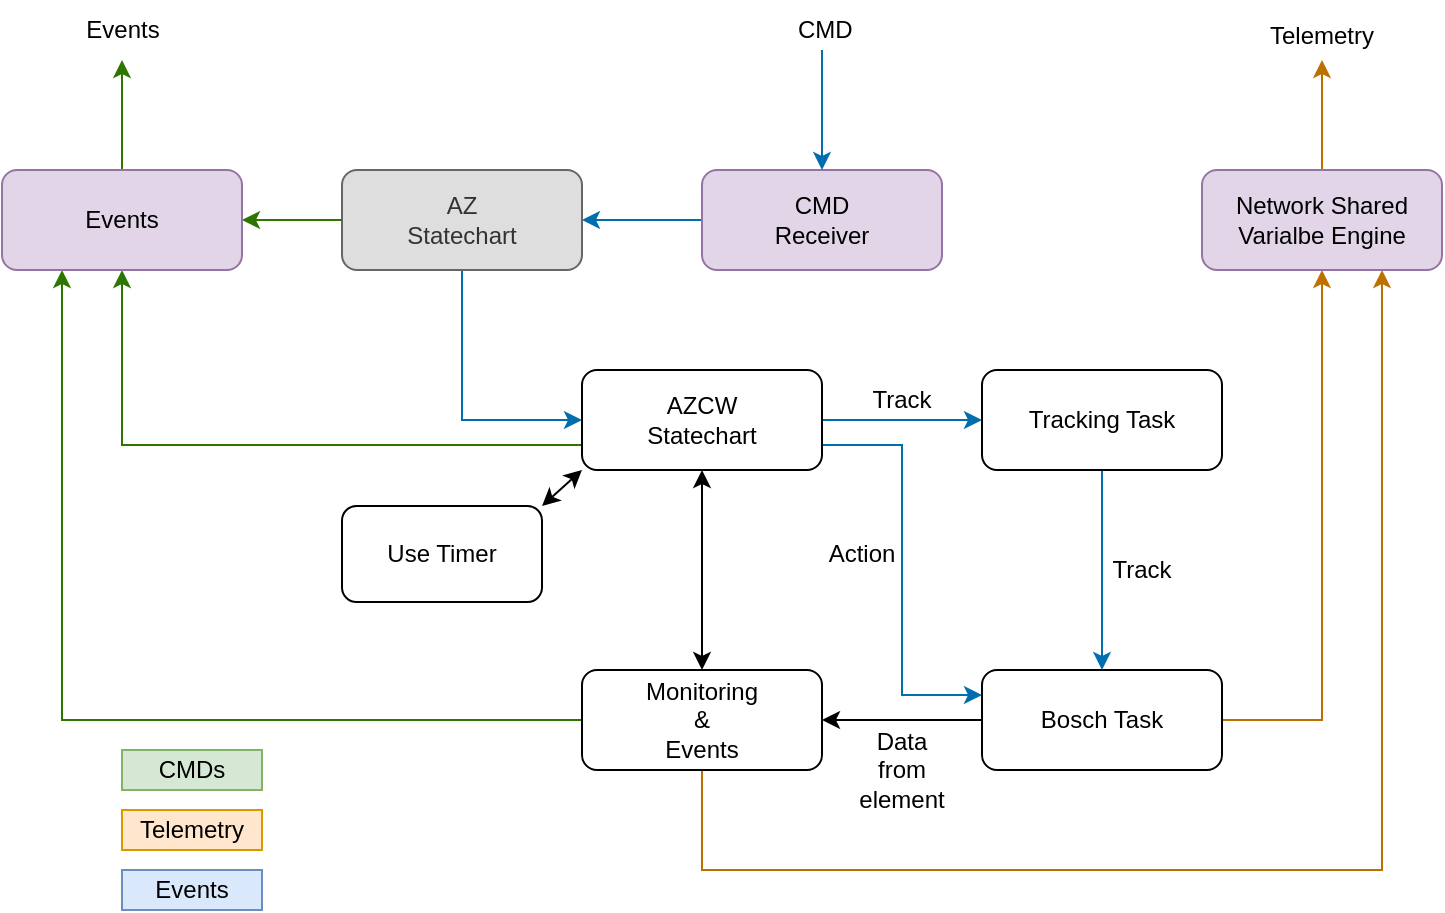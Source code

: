 <mxfile version="14.1.8" type="device"><diagram id="4Fs3FOkNfRm-VuweVcZ0" name="Page-1"><mxGraphModel dx="1086" dy="806" grid="1" gridSize="10" guides="1" tooltips="1" connect="1" arrows="1" fold="1" page="1" pageScale="1" pageWidth="827" pageHeight="1169" math="0" shadow="0"><root><mxCell id="0"/><mxCell id="1" parent="0"/><mxCell id="VQZg7kYcmIEnFVLDVCGB-11" value="" style="edgeStyle=orthogonalEdgeStyle;rounded=0;orthogonalLoop=1;jettySize=auto;html=1;fillColor=#1ba1e2;strokeColor=#006EAF;" parent="1" source="jKNfD1bWHJY7wMEwSr6Y-1" target="VQZg7kYcmIEnFVLDVCGB-10" edge="1"><mxGeometry relative="1" as="geometry"/></mxCell><mxCell id="jKNfD1bWHJY7wMEwSr6Y-1" value="CMD&lt;br&gt;Receiver" style="rounded=1;whiteSpace=wrap;html=1;fillColor=#e1d5e7;strokeColor=#9673a6;" parent="1" vertex="1"><mxGeometry x="440" y="290" width="120" height="50" as="geometry"/></mxCell><mxCell id="VQZg7kYcmIEnFVLDVCGB-12" style="edgeStyle=orthogonalEdgeStyle;rounded=0;orthogonalLoop=1;jettySize=auto;html=1;exitX=0.5;exitY=1;exitDx=0;exitDy=0;entryX=0;entryY=0.5;entryDx=0;entryDy=0;fillColor=#1ba1e2;strokeColor=#006EAF;" parent="1" source="VQZg7kYcmIEnFVLDVCGB-10" target="jKNfD1bWHJY7wMEwSr6Y-2" edge="1"><mxGeometry relative="1" as="geometry"/></mxCell><mxCell id="VQZg7kYcmIEnFVLDVCGB-10" value="AZ&lt;br&gt;Statechart&lt;br&gt;" style="rounded=1;whiteSpace=wrap;html=1;fillColor=#DEDEDE;strokeColor=#666666;fontColor=#333333;" parent="1" vertex="1"><mxGeometry x="260" y="290" width="120" height="50" as="geometry"/></mxCell><mxCell id="jKNfD1bWHJY7wMEwSr6Y-19" value="" style="edgeStyle=orthogonalEdgeStyle;rounded=0;html=1;startArrow=none;startFill=0;jettySize=auto;orthogonalLoop=1;entryX=0;entryY=0.25;entryDx=0;entryDy=0;exitX=1;exitY=0.75;exitDx=0;exitDy=0;fillColor=#1ba1e2;strokeColor=#006EAF;" parent="1" source="jKNfD1bWHJY7wMEwSr6Y-2" target="jKNfD1bWHJY7wMEwSr6Y-18" edge="1"><mxGeometry relative="1" as="geometry"><mxPoint x="570" y="415" as="targetPoint"/></mxGeometry></mxCell><mxCell id="VQZg7kYcmIEnFVLDVCGB-7" style="edgeStyle=orthogonalEdgeStyle;rounded=0;orthogonalLoop=1;jettySize=auto;html=1;exitX=1;exitY=0.5;exitDx=0;exitDy=0;entryX=0;entryY=0.5;entryDx=0;entryDy=0;fillColor=#1ba1e2;strokeColor=#006EAF;" parent="1" source="jKNfD1bWHJY7wMEwSr6Y-2" target="VQZg7kYcmIEnFVLDVCGB-3" edge="1"><mxGeometry relative="1" as="geometry"/></mxCell><mxCell id="AHClsOjPd0sLSP1cxSuJ-6" style="edgeStyle=orthogonalEdgeStyle;rounded=0;orthogonalLoop=1;jettySize=auto;html=1;exitX=0;exitY=0.75;exitDx=0;exitDy=0;fillColor=#60a917;strokeColor=#2D7600;" parent="1" source="jKNfD1bWHJY7wMEwSr6Y-2" target="AHClsOjPd0sLSP1cxSuJ-4" edge="1"><mxGeometry relative="1" as="geometry"/></mxCell><mxCell id="XLtvO8DYj1feMVlCo_Q8-2" style="edgeStyle=none;rounded=0;orthogonalLoop=1;jettySize=auto;html=1;exitX=0;exitY=1;exitDx=0;exitDy=0;entryX=1;entryY=0;entryDx=0;entryDy=0;startArrow=classic;startFill=1;" edge="1" parent="1" source="jKNfD1bWHJY7wMEwSr6Y-2" target="XLtvO8DYj1feMVlCo_Q8-1"><mxGeometry relative="1" as="geometry"/></mxCell><mxCell id="jKNfD1bWHJY7wMEwSr6Y-2" value="AZCW&lt;br&gt;Statechart&lt;br&gt;" style="rounded=1;whiteSpace=wrap;html=1;" parent="1" vertex="1"><mxGeometry x="380" y="390" width="120" height="50" as="geometry"/></mxCell><mxCell id="jKNfD1bWHJY7wMEwSr6Y-20" style="edgeStyle=orthogonalEdgeStyle;rounded=0;html=1;entryX=1;entryY=0.5;startArrow=none;startFill=0;jettySize=auto;orthogonalLoop=1;" parent="1" source="jKNfD1bWHJY7wMEwSr6Y-18" target="jKNfD1bWHJY7wMEwSr6Y-3" edge="1"><mxGeometry relative="1" as="geometry"><Array as="points"><mxPoint x="640" y="565"/></Array></mxGeometry></mxCell><mxCell id="AHClsOjPd0sLSP1cxSuJ-1" style="edgeStyle=orthogonalEdgeStyle;rounded=0;orthogonalLoop=1;jettySize=auto;html=1;exitX=1;exitY=0.5;exitDx=0;exitDy=0;entryX=0.5;entryY=1;entryDx=0;entryDy=0;fillColor=#f0a30a;strokeColor=#BD7000;" parent="1" source="jKNfD1bWHJY7wMEwSr6Y-18" target="-w1b1cL4ZqZF_7_jEXHF-2" edge="1"><mxGeometry relative="1" as="geometry"><mxPoint x="750" y="530" as="targetPoint"/></mxGeometry></mxCell><mxCell id="jKNfD1bWHJY7wMEwSr6Y-18" value="Bosch Task" style="rounded=1;whiteSpace=wrap;html=1;" parent="1" vertex="1"><mxGeometry x="580" y="540" width="120" height="50" as="geometry"/></mxCell><mxCell id="jKNfD1bWHJY7wMEwSr6Y-16" style="edgeStyle=orthogonalEdgeStyle;rounded=0;html=1;startArrow=none;startFill=0;jettySize=auto;orthogonalLoop=1;entryX=0.25;entryY=1;entryDx=0;entryDy=0;fillColor=#60a917;strokeColor=#2D7600;" parent="1" source="jKNfD1bWHJY7wMEwSr6Y-3" target="AHClsOjPd0sLSP1cxSuJ-4" edge="1"><mxGeometry relative="1" as="geometry"><mxPoint x="310" y="530" as="targetPoint"/></mxGeometry></mxCell><mxCell id="-w1b1cL4ZqZF_7_jEXHF-3" style="edgeStyle=orthogonalEdgeStyle;rounded=0;orthogonalLoop=1;jettySize=auto;html=1;exitX=0.5;exitY=1;exitDx=0;exitDy=0;entryX=0.75;entryY=1;entryDx=0;entryDy=0;fillColor=#f0a30a;strokeColor=#BD7000;" parent="1" source="jKNfD1bWHJY7wMEwSr6Y-3" target="-w1b1cL4ZqZF_7_jEXHF-2" edge="1"><mxGeometry relative="1" as="geometry"><Array as="points"><mxPoint x="440" y="640"/><mxPoint x="780" y="640"/></Array></mxGeometry></mxCell><mxCell id="jKNfD1bWHJY7wMEwSr6Y-3" value="Monitoring&lt;br&gt;&amp;amp;&lt;br&gt;Events&lt;br&gt;" style="rounded=1;whiteSpace=wrap;html=1;" parent="1" vertex="1"><mxGeometry x="380" y="540" width="120" height="50" as="geometry"/></mxCell><mxCell id="jKNfD1bWHJY7wMEwSr6Y-7" value="" style="endArrow=classic;html=1;entryX=0.5;entryY=0;entryDx=0;entryDy=0;exitX=0.5;exitY=1;exitDx=0;exitDy=0;fillColor=#1ba1e2;strokeColor=#006EAF;" parent="1" source="jKNfD1bWHJY7wMEwSr6Y-8" target="jKNfD1bWHJY7wMEwSr6Y-1" edge="1"><mxGeometry width="50" height="50" relative="1" as="geometry"><mxPoint x="159.5" y="220" as="sourcePoint"/><mxPoint x="160" y="290" as="targetPoint"/></mxGeometry></mxCell><mxCell id="jKNfD1bWHJY7wMEwSr6Y-8" value="&amp;nbsp;CMD" style="text;html=1;strokeColor=none;fillColor=none;align=center;verticalAlign=middle;whiteSpace=wrap;rounded=0;" parent="1" vertex="1"><mxGeometry x="480" y="210" width="40" height="20" as="geometry"/></mxCell><mxCell id="jKNfD1bWHJY7wMEwSr6Y-15" style="edgeStyle=orthogonalEdgeStyle;rounded=0;html=1;exitX=0.5;exitY=0;entryX=0.5;entryY=1;jettySize=auto;orthogonalLoop=1;startArrow=classic;startFill=1;" parent="1" source="jKNfD1bWHJY7wMEwSr6Y-3" target="jKNfD1bWHJY7wMEwSr6Y-2" edge="1"><mxGeometry relative="1" as="geometry"/></mxCell><mxCell id="jKNfD1bWHJY7wMEwSr6Y-21" value="Action" style="text;html=1;strokeColor=none;fillColor=none;align=center;verticalAlign=middle;whiteSpace=wrap;rounded=0;" parent="1" vertex="1"><mxGeometry x="500" y="472" width="40" height="20" as="geometry"/></mxCell><mxCell id="jKNfD1bWHJY7wMEwSr6Y-22" value="Data from element" style="text;html=1;strokeColor=none;fillColor=none;align=center;verticalAlign=middle;whiteSpace=wrap;rounded=0;" parent="1" vertex="1"><mxGeometry x="520" y="580" width="40" height="20" as="geometry"/></mxCell><mxCell id="VQZg7kYcmIEnFVLDVCGB-5" value="" style="edgeStyle=orthogonalEdgeStyle;rounded=0;orthogonalLoop=1;jettySize=auto;html=1;entryX=0.5;entryY=0;entryDx=0;entryDy=0;fillColor=#1ba1e2;strokeColor=#006EAF;" parent="1" source="VQZg7kYcmIEnFVLDVCGB-3" target="jKNfD1bWHJY7wMEwSr6Y-18" edge="1"><mxGeometry relative="1" as="geometry"><mxPoint x="630" y="520" as="targetPoint"/></mxGeometry></mxCell><mxCell id="VQZg7kYcmIEnFVLDVCGB-3" value="Tracking Task&lt;br&gt;" style="rounded=1;whiteSpace=wrap;html=1;" parent="1" vertex="1"><mxGeometry x="580" y="390" width="120" height="50" as="geometry"/></mxCell><mxCell id="VQZg7kYcmIEnFVLDVCGB-8" value="Track" style="text;html=1;strokeColor=none;fillColor=none;align=center;verticalAlign=middle;whiteSpace=wrap;rounded=0;" parent="1" vertex="1"><mxGeometry x="520" y="395" width="40" height="20" as="geometry"/></mxCell><mxCell id="VQZg7kYcmIEnFVLDVCGB-9" value="Track" style="text;html=1;strokeColor=none;fillColor=none;align=center;verticalAlign=middle;whiteSpace=wrap;rounded=0;" parent="1" vertex="1"><mxGeometry x="640" y="480" width="40" height="20" as="geometry"/></mxCell><mxCell id="VQZg7kYcmIEnFVLDVCGB-13" value="" style="edgeStyle=orthogonalEdgeStyle;rounded=0;html=1;jettySize=auto;orthogonalLoop=1;exitX=0;exitY=0.5;exitDx=0;exitDy=0;entryX=1;entryY=0.5;entryDx=0;entryDy=0;fillColor=#60a917;strokeColor=#2D7600;" parent="1" source="VQZg7kYcmIEnFVLDVCGB-10" target="AHClsOjPd0sLSP1cxSuJ-4" edge="1"><mxGeometry relative="1" as="geometry"><mxPoint x="420" y="300" as="targetPoint"/><mxPoint x="310" y="280" as="sourcePoint"/></mxGeometry></mxCell><mxCell id="VQZg7kYcmIEnFVLDVCGB-14" value="Events" style="text;html=1;strokeColor=none;fillColor=none;align=center;verticalAlign=middle;whiteSpace=wrap;rounded=0;" parent="1" vertex="1"><mxGeometry x="117.5" y="205" width="65" height="30" as="geometry"/></mxCell><mxCell id="AHClsOjPd0sLSP1cxSuJ-5" style="edgeStyle=orthogonalEdgeStyle;rounded=0;orthogonalLoop=1;jettySize=auto;html=1;exitX=0.5;exitY=0;exitDx=0;exitDy=0;fillColor=#60a917;strokeColor=#2D7600;" parent="1" source="AHClsOjPd0sLSP1cxSuJ-4" target="VQZg7kYcmIEnFVLDVCGB-14" edge="1"><mxGeometry relative="1" as="geometry"/></mxCell><mxCell id="AHClsOjPd0sLSP1cxSuJ-4" value="Events" style="rounded=1;whiteSpace=wrap;html=1;fillColor=#e1d5e7;strokeColor=#9673a6;" parent="1" vertex="1"><mxGeometry x="90" y="290" width="120" height="50" as="geometry"/></mxCell><mxCell id="-w1b1cL4ZqZF_7_jEXHF-5" style="edgeStyle=orthogonalEdgeStyle;rounded=0;orthogonalLoop=1;jettySize=auto;html=1;exitX=0.5;exitY=0;exitDx=0;exitDy=0;entryX=0.5;entryY=1;entryDx=0;entryDy=0;fillColor=#f0a30a;strokeColor=#BD7000;" parent="1" source="-w1b1cL4ZqZF_7_jEXHF-2" target="-w1b1cL4ZqZF_7_jEXHF-4" edge="1"><mxGeometry relative="1" as="geometry"/></mxCell><mxCell id="-w1b1cL4ZqZF_7_jEXHF-2" value="Network Shared Varialbe Engine" style="rounded=1;whiteSpace=wrap;html=1;fillColor=#e1d5e7;strokeColor=#9673a6;" parent="1" vertex="1"><mxGeometry x="690" y="290" width="120" height="50" as="geometry"/></mxCell><mxCell id="-w1b1cL4ZqZF_7_jEXHF-4" value="Telemetry" style="text;html=1;strokeColor=none;fillColor=none;align=center;verticalAlign=middle;whiteSpace=wrap;rounded=0;" parent="1" vertex="1"><mxGeometry x="720" y="210" width="60" height="25" as="geometry"/></mxCell><mxCell id="-w1b1cL4ZqZF_7_jEXHF-6" value="&lt;font color=&quot;#000000&quot;&gt;CMDs&lt;/font&gt;" style="rounded=0;whiteSpace=wrap;html=1;align=center;gradientDirection=east;strokeColor=#82b366;fillColor=#d5e8d4;" parent="1" vertex="1"><mxGeometry x="150" y="580" width="70" height="20" as="geometry"/></mxCell><mxCell id="-w1b1cL4ZqZF_7_jEXHF-7" value="&lt;font color=&quot;#000000&quot;&gt;Telemetry&lt;/font&gt;" style="rounded=0;whiteSpace=wrap;html=1;align=center;gradientDirection=east;strokeColor=#d79b00;fillColor=#ffe6cc;" parent="1" vertex="1"><mxGeometry x="150" y="610" width="70" height="20" as="geometry"/></mxCell><mxCell id="-w1b1cL4ZqZF_7_jEXHF-8" value="&lt;font color=&quot;#000000&quot;&gt;Events&lt;/font&gt;" style="rounded=0;whiteSpace=wrap;html=1;align=center;gradientDirection=east;strokeColor=#6c8ebf;fillColor=#dae8fc;" parent="1" vertex="1"><mxGeometry x="150" y="640" width="70" height="20" as="geometry"/></mxCell><mxCell id="XLtvO8DYj1feMVlCo_Q8-1" value="Use Timer" style="rounded=1;whiteSpace=wrap;html=1;" vertex="1" parent="1"><mxGeometry x="260" y="458" width="100" height="48" as="geometry"/></mxCell></root></mxGraphModel></diagram></mxfile>